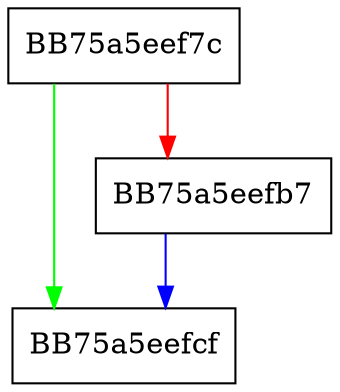 digraph MpGetVersion {
  node [shape="box"];
  graph [splines=ortho];
  BB75a5eef7c -> BB75a5eefcf [color="green"];
  BB75a5eef7c -> BB75a5eefb7 [color="red"];
  BB75a5eefb7 -> BB75a5eefcf [color="blue"];
}